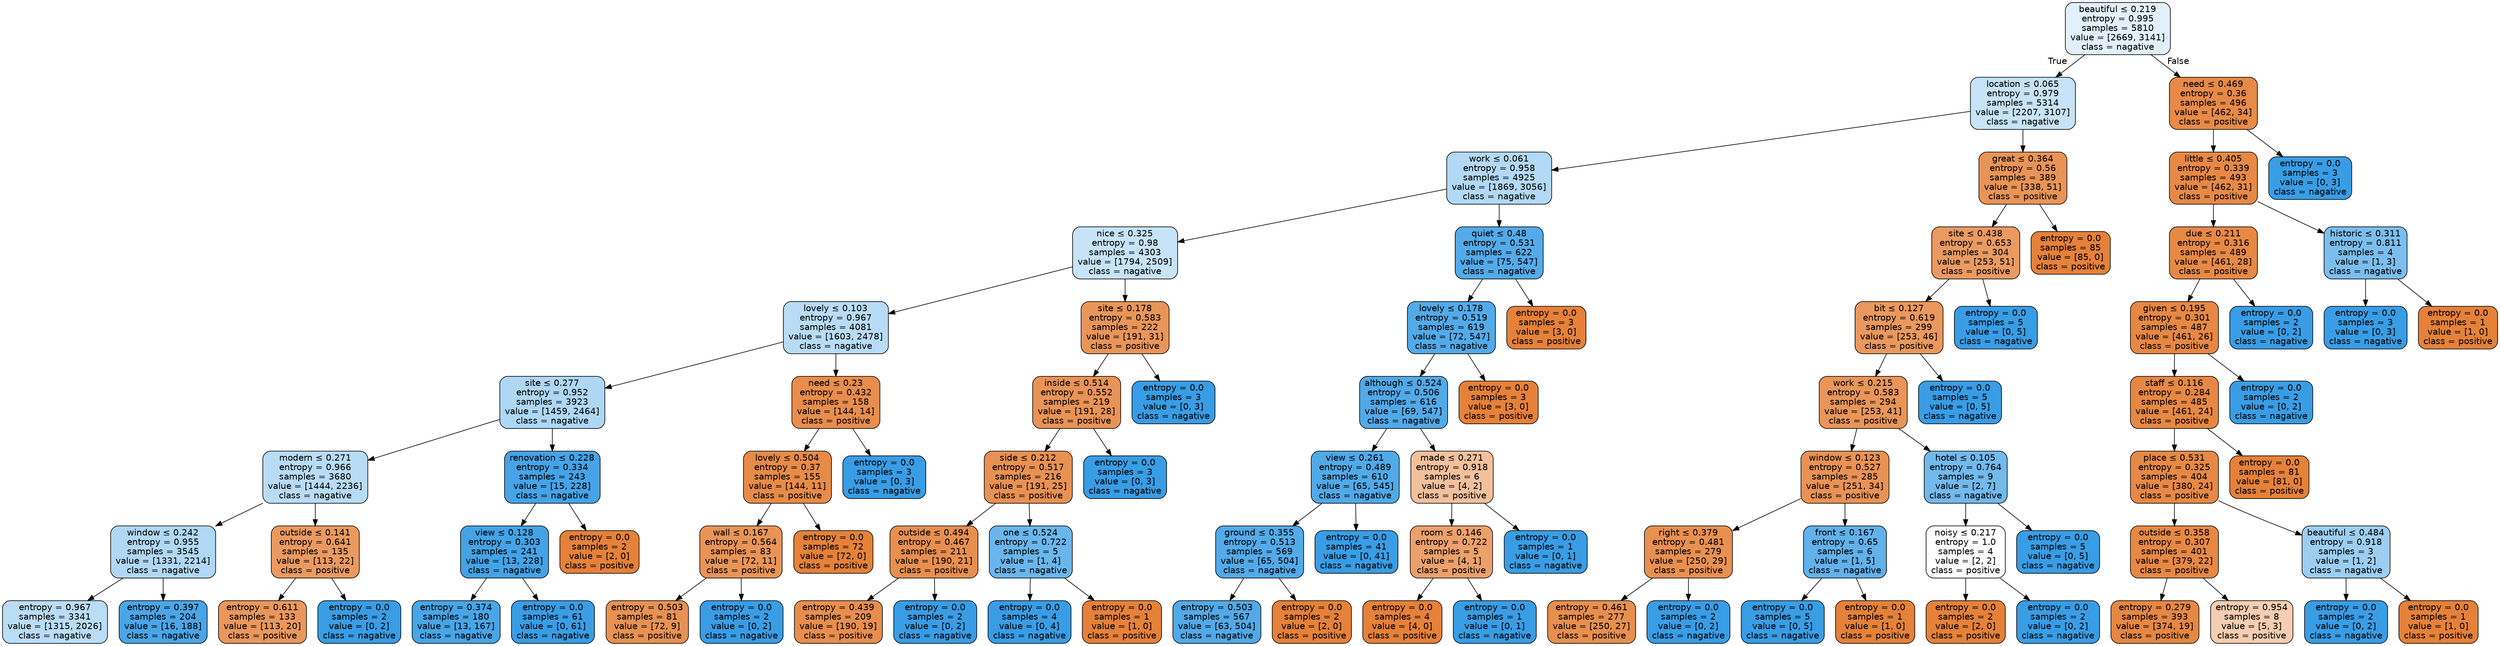 digraph Tree {
node [shape=box, style="filled, rounded", color="black", fontname=helvetica] ;
edge [fontname=helvetica] ;
0 [label=<beautiful &le; 0.219<br/>entropy = 0.995<br/>samples = 5810<br/>value = [2669, 3141]<br/>class = nagative>, fillcolor="#e1f0fb"] ;
1 [label=<location &le; 0.065<br/>entropy = 0.979<br/>samples = 5314<br/>value = [2207, 3107]<br/>class = nagative>, fillcolor="#c6e3f7"] ;
0 -> 1 [labeldistance=2.5, labelangle=45, headlabel="True"] ;
2 [label=<work &le; 0.061<br/>entropy = 0.958<br/>samples = 4925<br/>value = [1869, 3056]<br/>class = nagative>, fillcolor="#b2d9f5"] ;
1 -> 2 ;
3 [label=<nice &le; 0.325<br/>entropy = 0.98<br/>samples = 4303<br/>value = [1794, 2509]<br/>class = nagative>, fillcolor="#c7e3f8"] ;
2 -> 3 ;
4 [label=<lovely &le; 0.103<br/>entropy = 0.967<br/>samples = 4081<br/>value = [1603, 2478]<br/>class = nagative>, fillcolor="#b9dcf6"] ;
3 -> 4 ;
5 [label=<site &le; 0.277<br/>entropy = 0.952<br/>samples = 3923<br/>value = [1459, 2464]<br/>class = nagative>, fillcolor="#aed7f4"] ;
4 -> 5 ;
6 [label=<modern &le; 0.271<br/>entropy = 0.966<br/>samples = 3680<br/>value = [1444, 2236]<br/>class = nagative>, fillcolor="#b9dcf6"] ;
5 -> 6 ;
7 [label=<window &le; 0.242<br/>entropy = 0.955<br/>samples = 3545<br/>value = [1331, 2214]<br/>class = nagative>, fillcolor="#b0d8f5"] ;
6 -> 7 ;
8 [label=<entropy = 0.967<br/>samples = 3341<br/>value = [1315, 2026]<br/>class = nagative>, fillcolor="#baddf6"] ;
7 -> 8 ;
9 [label=<entropy = 0.397<br/>samples = 204<br/>value = [16, 188]<br/>class = nagative>, fillcolor="#4aa5e7"] ;
7 -> 9 ;
10 [label=<outside &le; 0.141<br/>entropy = 0.641<br/>samples = 135<br/>value = [113, 22]<br/>class = positive>, fillcolor="#ea9a60"] ;
6 -> 10 ;
11 [label=<entropy = 0.611<br/>samples = 133<br/>value = [113, 20]<br/>class = positive>, fillcolor="#ea975c"] ;
10 -> 11 ;
12 [label=<entropy = 0.0<br/>samples = 2<br/>value = [0, 2]<br/>class = nagative>, fillcolor="#399de5"] ;
10 -> 12 ;
13 [label=<renovation &le; 0.228<br/>entropy = 0.334<br/>samples = 243<br/>value = [15, 228]<br/>class = nagative>, fillcolor="#46a3e7"] ;
5 -> 13 ;
14 [label=<view &le; 0.128<br/>entropy = 0.303<br/>samples = 241<br/>value = [13, 228]<br/>class = nagative>, fillcolor="#44a3e6"] ;
13 -> 14 ;
15 [label=<entropy = 0.374<br/>samples = 180<br/>value = [13, 167]<br/>class = nagative>, fillcolor="#48a5e7"] ;
14 -> 15 ;
16 [label=<entropy = 0.0<br/>samples = 61<br/>value = [0, 61]<br/>class = nagative>, fillcolor="#399de5"] ;
14 -> 16 ;
17 [label=<entropy = 0.0<br/>samples = 2<br/>value = [2, 0]<br/>class = positive>, fillcolor="#e58139"] ;
13 -> 17 ;
18 [label=<need &le; 0.23<br/>entropy = 0.432<br/>samples = 158<br/>value = [144, 14]<br/>class = positive>, fillcolor="#e88d4c"] ;
4 -> 18 ;
19 [label=<lovely &le; 0.504<br/>entropy = 0.37<br/>samples = 155<br/>value = [144, 11]<br/>class = positive>, fillcolor="#e78b48"] ;
18 -> 19 ;
20 [label=<wall &le; 0.167<br/>entropy = 0.564<br/>samples = 83<br/>value = [72, 11]<br/>class = positive>, fillcolor="#e99457"] ;
19 -> 20 ;
21 [label=<entropy = 0.503<br/>samples = 81<br/>value = [72, 9]<br/>class = positive>, fillcolor="#e89152"] ;
20 -> 21 ;
22 [label=<entropy = 0.0<br/>samples = 2<br/>value = [0, 2]<br/>class = nagative>, fillcolor="#399de5"] ;
20 -> 22 ;
23 [label=<entropy = 0.0<br/>samples = 72<br/>value = [72, 0]<br/>class = positive>, fillcolor="#e58139"] ;
19 -> 23 ;
24 [label=<entropy = 0.0<br/>samples = 3<br/>value = [0, 3]<br/>class = nagative>, fillcolor="#399de5"] ;
18 -> 24 ;
25 [label=<site &le; 0.178<br/>entropy = 0.583<br/>samples = 222<br/>value = [191, 31]<br/>class = positive>, fillcolor="#e99559"] ;
3 -> 25 ;
26 [label=<inside &le; 0.514<br/>entropy = 0.552<br/>samples = 219<br/>value = [191, 28]<br/>class = positive>, fillcolor="#e99356"] ;
25 -> 26 ;
27 [label=<side &le; 0.212<br/>entropy = 0.517<br/>samples = 216<br/>value = [191, 25]<br/>class = positive>, fillcolor="#e89153"] ;
26 -> 27 ;
28 [label=<outside &le; 0.494<br/>entropy = 0.467<br/>samples = 211<br/>value = [190, 21]<br/>class = positive>, fillcolor="#e88f4f"] ;
27 -> 28 ;
29 [label=<entropy = 0.439<br/>samples = 209<br/>value = [190, 19]<br/>class = positive>, fillcolor="#e88e4d"] ;
28 -> 29 ;
30 [label=<entropy = 0.0<br/>samples = 2<br/>value = [0, 2]<br/>class = nagative>, fillcolor="#399de5"] ;
28 -> 30 ;
31 [label=<one &le; 0.524<br/>entropy = 0.722<br/>samples = 5<br/>value = [1, 4]<br/>class = nagative>, fillcolor="#6ab6ec"] ;
27 -> 31 ;
32 [label=<entropy = 0.0<br/>samples = 4<br/>value = [0, 4]<br/>class = nagative>, fillcolor="#399de5"] ;
31 -> 32 ;
33 [label=<entropy = 0.0<br/>samples = 1<br/>value = [1, 0]<br/>class = positive>, fillcolor="#e58139"] ;
31 -> 33 ;
34 [label=<entropy = 0.0<br/>samples = 3<br/>value = [0, 3]<br/>class = nagative>, fillcolor="#399de5"] ;
26 -> 34 ;
35 [label=<entropy = 0.0<br/>samples = 3<br/>value = [0, 3]<br/>class = nagative>, fillcolor="#399de5"] ;
25 -> 35 ;
36 [label=<quiet &le; 0.48<br/>entropy = 0.531<br/>samples = 622<br/>value = [75, 547]<br/>class = nagative>, fillcolor="#54aae9"] ;
2 -> 36 ;
37 [label=<lovely &le; 0.178<br/>entropy = 0.519<br/>samples = 619<br/>value = [72, 547]<br/>class = nagative>, fillcolor="#53aae8"] ;
36 -> 37 ;
38 [label=<although &le; 0.524<br/>entropy = 0.506<br/>samples = 616<br/>value = [69, 547]<br/>class = nagative>, fillcolor="#52a9e8"] ;
37 -> 38 ;
39 [label=<view &le; 0.261<br/>entropy = 0.489<br/>samples = 610<br/>value = [65, 545]<br/>class = nagative>, fillcolor="#51a9e8"] ;
38 -> 39 ;
40 [label=<ground &le; 0.355<br/>entropy = 0.513<br/>samples = 569<br/>value = [65, 504]<br/>class = nagative>, fillcolor="#53aae8"] ;
39 -> 40 ;
41 [label=<entropy = 0.503<br/>samples = 567<br/>value = [63, 504]<br/>class = nagative>, fillcolor="#52a9e8"] ;
40 -> 41 ;
42 [label=<entropy = 0.0<br/>samples = 2<br/>value = [2, 0]<br/>class = positive>, fillcolor="#e58139"] ;
40 -> 42 ;
43 [label=<entropy = 0.0<br/>samples = 41<br/>value = [0, 41]<br/>class = nagative>, fillcolor="#399de5"] ;
39 -> 43 ;
44 [label=<made &le; 0.271<br/>entropy = 0.918<br/>samples = 6<br/>value = [4, 2]<br/>class = positive>, fillcolor="#f2c09c"] ;
38 -> 44 ;
45 [label=<room &le; 0.146<br/>entropy = 0.722<br/>samples = 5<br/>value = [4, 1]<br/>class = positive>, fillcolor="#eca06a"] ;
44 -> 45 ;
46 [label=<entropy = 0.0<br/>samples = 4<br/>value = [4, 0]<br/>class = positive>, fillcolor="#e58139"] ;
45 -> 46 ;
47 [label=<entropy = 0.0<br/>samples = 1<br/>value = [0, 1]<br/>class = nagative>, fillcolor="#399de5"] ;
45 -> 47 ;
48 [label=<entropy = 0.0<br/>samples = 1<br/>value = [0, 1]<br/>class = nagative>, fillcolor="#399de5"] ;
44 -> 48 ;
49 [label=<entropy = 0.0<br/>samples = 3<br/>value = [3, 0]<br/>class = positive>, fillcolor="#e58139"] ;
37 -> 49 ;
50 [label=<entropy = 0.0<br/>samples = 3<br/>value = [3, 0]<br/>class = positive>, fillcolor="#e58139"] ;
36 -> 50 ;
51 [label=<great &le; 0.364<br/>entropy = 0.56<br/>samples = 389<br/>value = [338, 51]<br/>class = positive>, fillcolor="#e99457"] ;
1 -> 51 ;
52 [label=<site &le; 0.438<br/>entropy = 0.653<br/>samples = 304<br/>value = [253, 51]<br/>class = positive>, fillcolor="#ea9a61"] ;
51 -> 52 ;
53 [label=<bit &le; 0.127<br/>entropy = 0.619<br/>samples = 299<br/>value = [253, 46]<br/>class = positive>, fillcolor="#ea985d"] ;
52 -> 53 ;
54 [label=<work &le; 0.215<br/>entropy = 0.583<br/>samples = 294<br/>value = [253, 41]<br/>class = positive>, fillcolor="#e99559"] ;
53 -> 54 ;
55 [label=<window &le; 0.123<br/>entropy = 0.527<br/>samples = 285<br/>value = [251, 34]<br/>class = positive>, fillcolor="#e99254"] ;
54 -> 55 ;
56 [label=<right &le; 0.379<br/>entropy = 0.481<br/>samples = 279<br/>value = [250, 29]<br/>class = positive>, fillcolor="#e89050"] ;
55 -> 56 ;
57 [label=<entropy = 0.461<br/>samples = 277<br/>value = [250, 27]<br/>class = positive>, fillcolor="#e88f4e"] ;
56 -> 57 ;
58 [label=<entropy = 0.0<br/>samples = 2<br/>value = [0, 2]<br/>class = nagative>, fillcolor="#399de5"] ;
56 -> 58 ;
59 [label=<front &le; 0.167<br/>entropy = 0.65<br/>samples = 6<br/>value = [1, 5]<br/>class = nagative>, fillcolor="#61b1ea"] ;
55 -> 59 ;
60 [label=<entropy = 0.0<br/>samples = 5<br/>value = [0, 5]<br/>class = nagative>, fillcolor="#399de5"] ;
59 -> 60 ;
61 [label=<entropy = 0.0<br/>samples = 1<br/>value = [1, 0]<br/>class = positive>, fillcolor="#e58139"] ;
59 -> 61 ;
62 [label=<hotel &le; 0.105<br/>entropy = 0.764<br/>samples = 9<br/>value = [2, 7]<br/>class = nagative>, fillcolor="#72b9ec"] ;
54 -> 62 ;
63 [label=<noisy &le; 0.217<br/>entropy = 1.0<br/>samples = 4<br/>value = [2, 2]<br/>class = positive>, fillcolor="#ffffff"] ;
62 -> 63 ;
64 [label=<entropy = 0.0<br/>samples = 2<br/>value = [2, 0]<br/>class = positive>, fillcolor="#e58139"] ;
63 -> 64 ;
65 [label=<entropy = 0.0<br/>samples = 2<br/>value = [0, 2]<br/>class = nagative>, fillcolor="#399de5"] ;
63 -> 65 ;
66 [label=<entropy = 0.0<br/>samples = 5<br/>value = [0, 5]<br/>class = nagative>, fillcolor="#399de5"] ;
62 -> 66 ;
67 [label=<entropy = 0.0<br/>samples = 5<br/>value = [0, 5]<br/>class = nagative>, fillcolor="#399de5"] ;
53 -> 67 ;
68 [label=<entropy = 0.0<br/>samples = 5<br/>value = [0, 5]<br/>class = nagative>, fillcolor="#399de5"] ;
52 -> 68 ;
69 [label=<entropy = 0.0<br/>samples = 85<br/>value = [85, 0]<br/>class = positive>, fillcolor="#e58139"] ;
51 -> 69 ;
70 [label=<need &le; 0.469<br/>entropy = 0.36<br/>samples = 496<br/>value = [462, 34]<br/>class = positive>, fillcolor="#e78a48"] ;
0 -> 70 [labeldistance=2.5, labelangle=-45, headlabel="False"] ;
71 [label=<little &le; 0.405<br/>entropy = 0.339<br/>samples = 493<br/>value = [462, 31]<br/>class = positive>, fillcolor="#e78946"] ;
70 -> 71 ;
72 [label=<due &le; 0.211<br/>entropy = 0.316<br/>samples = 489<br/>value = [461, 28]<br/>class = positive>, fillcolor="#e78945"] ;
71 -> 72 ;
73 [label=<given &le; 0.195<br/>entropy = 0.301<br/>samples = 487<br/>value = [461, 26]<br/>class = positive>, fillcolor="#e68844"] ;
72 -> 73 ;
74 [label=<staff &le; 0.116<br/>entropy = 0.284<br/>samples = 485<br/>value = [461, 24]<br/>class = positive>, fillcolor="#e68843"] ;
73 -> 74 ;
75 [label=<place &le; 0.531<br/>entropy = 0.325<br/>samples = 404<br/>value = [380, 24]<br/>class = positive>, fillcolor="#e78946"] ;
74 -> 75 ;
76 [label=<outside &le; 0.358<br/>entropy = 0.307<br/>samples = 401<br/>value = [379, 22]<br/>class = positive>, fillcolor="#e78844"] ;
75 -> 76 ;
77 [label=<entropy = 0.279<br/>samples = 393<br/>value = [374, 19]<br/>class = positive>, fillcolor="#e68743"] ;
76 -> 77 ;
78 [label=<entropy = 0.954<br/>samples = 8<br/>value = [5, 3]<br/>class = positive>, fillcolor="#f5cdb0"] ;
76 -> 78 ;
79 [label=<beautiful &le; 0.484<br/>entropy = 0.918<br/>samples = 3<br/>value = [1, 2]<br/>class = nagative>, fillcolor="#9ccef2"] ;
75 -> 79 ;
80 [label=<entropy = 0.0<br/>samples = 2<br/>value = [0, 2]<br/>class = nagative>, fillcolor="#399de5"] ;
79 -> 80 ;
81 [label=<entropy = 0.0<br/>samples = 1<br/>value = [1, 0]<br/>class = positive>, fillcolor="#e58139"] ;
79 -> 81 ;
82 [label=<entropy = 0.0<br/>samples = 81<br/>value = [81, 0]<br/>class = positive>, fillcolor="#e58139"] ;
74 -> 82 ;
83 [label=<entropy = 0.0<br/>samples = 2<br/>value = [0, 2]<br/>class = nagative>, fillcolor="#399de5"] ;
73 -> 83 ;
84 [label=<entropy = 0.0<br/>samples = 2<br/>value = [0, 2]<br/>class = nagative>, fillcolor="#399de5"] ;
72 -> 84 ;
85 [label=<historic &le; 0.311<br/>entropy = 0.811<br/>samples = 4<br/>value = [1, 3]<br/>class = nagative>, fillcolor="#7bbeee"] ;
71 -> 85 ;
86 [label=<entropy = 0.0<br/>samples = 3<br/>value = [0, 3]<br/>class = nagative>, fillcolor="#399de5"] ;
85 -> 86 ;
87 [label=<entropy = 0.0<br/>samples = 1<br/>value = [1, 0]<br/>class = positive>, fillcolor="#e58139"] ;
85 -> 87 ;
88 [label=<entropy = 0.0<br/>samples = 3<br/>value = [0, 3]<br/>class = nagative>, fillcolor="#399de5"] ;
70 -> 88 ;
}